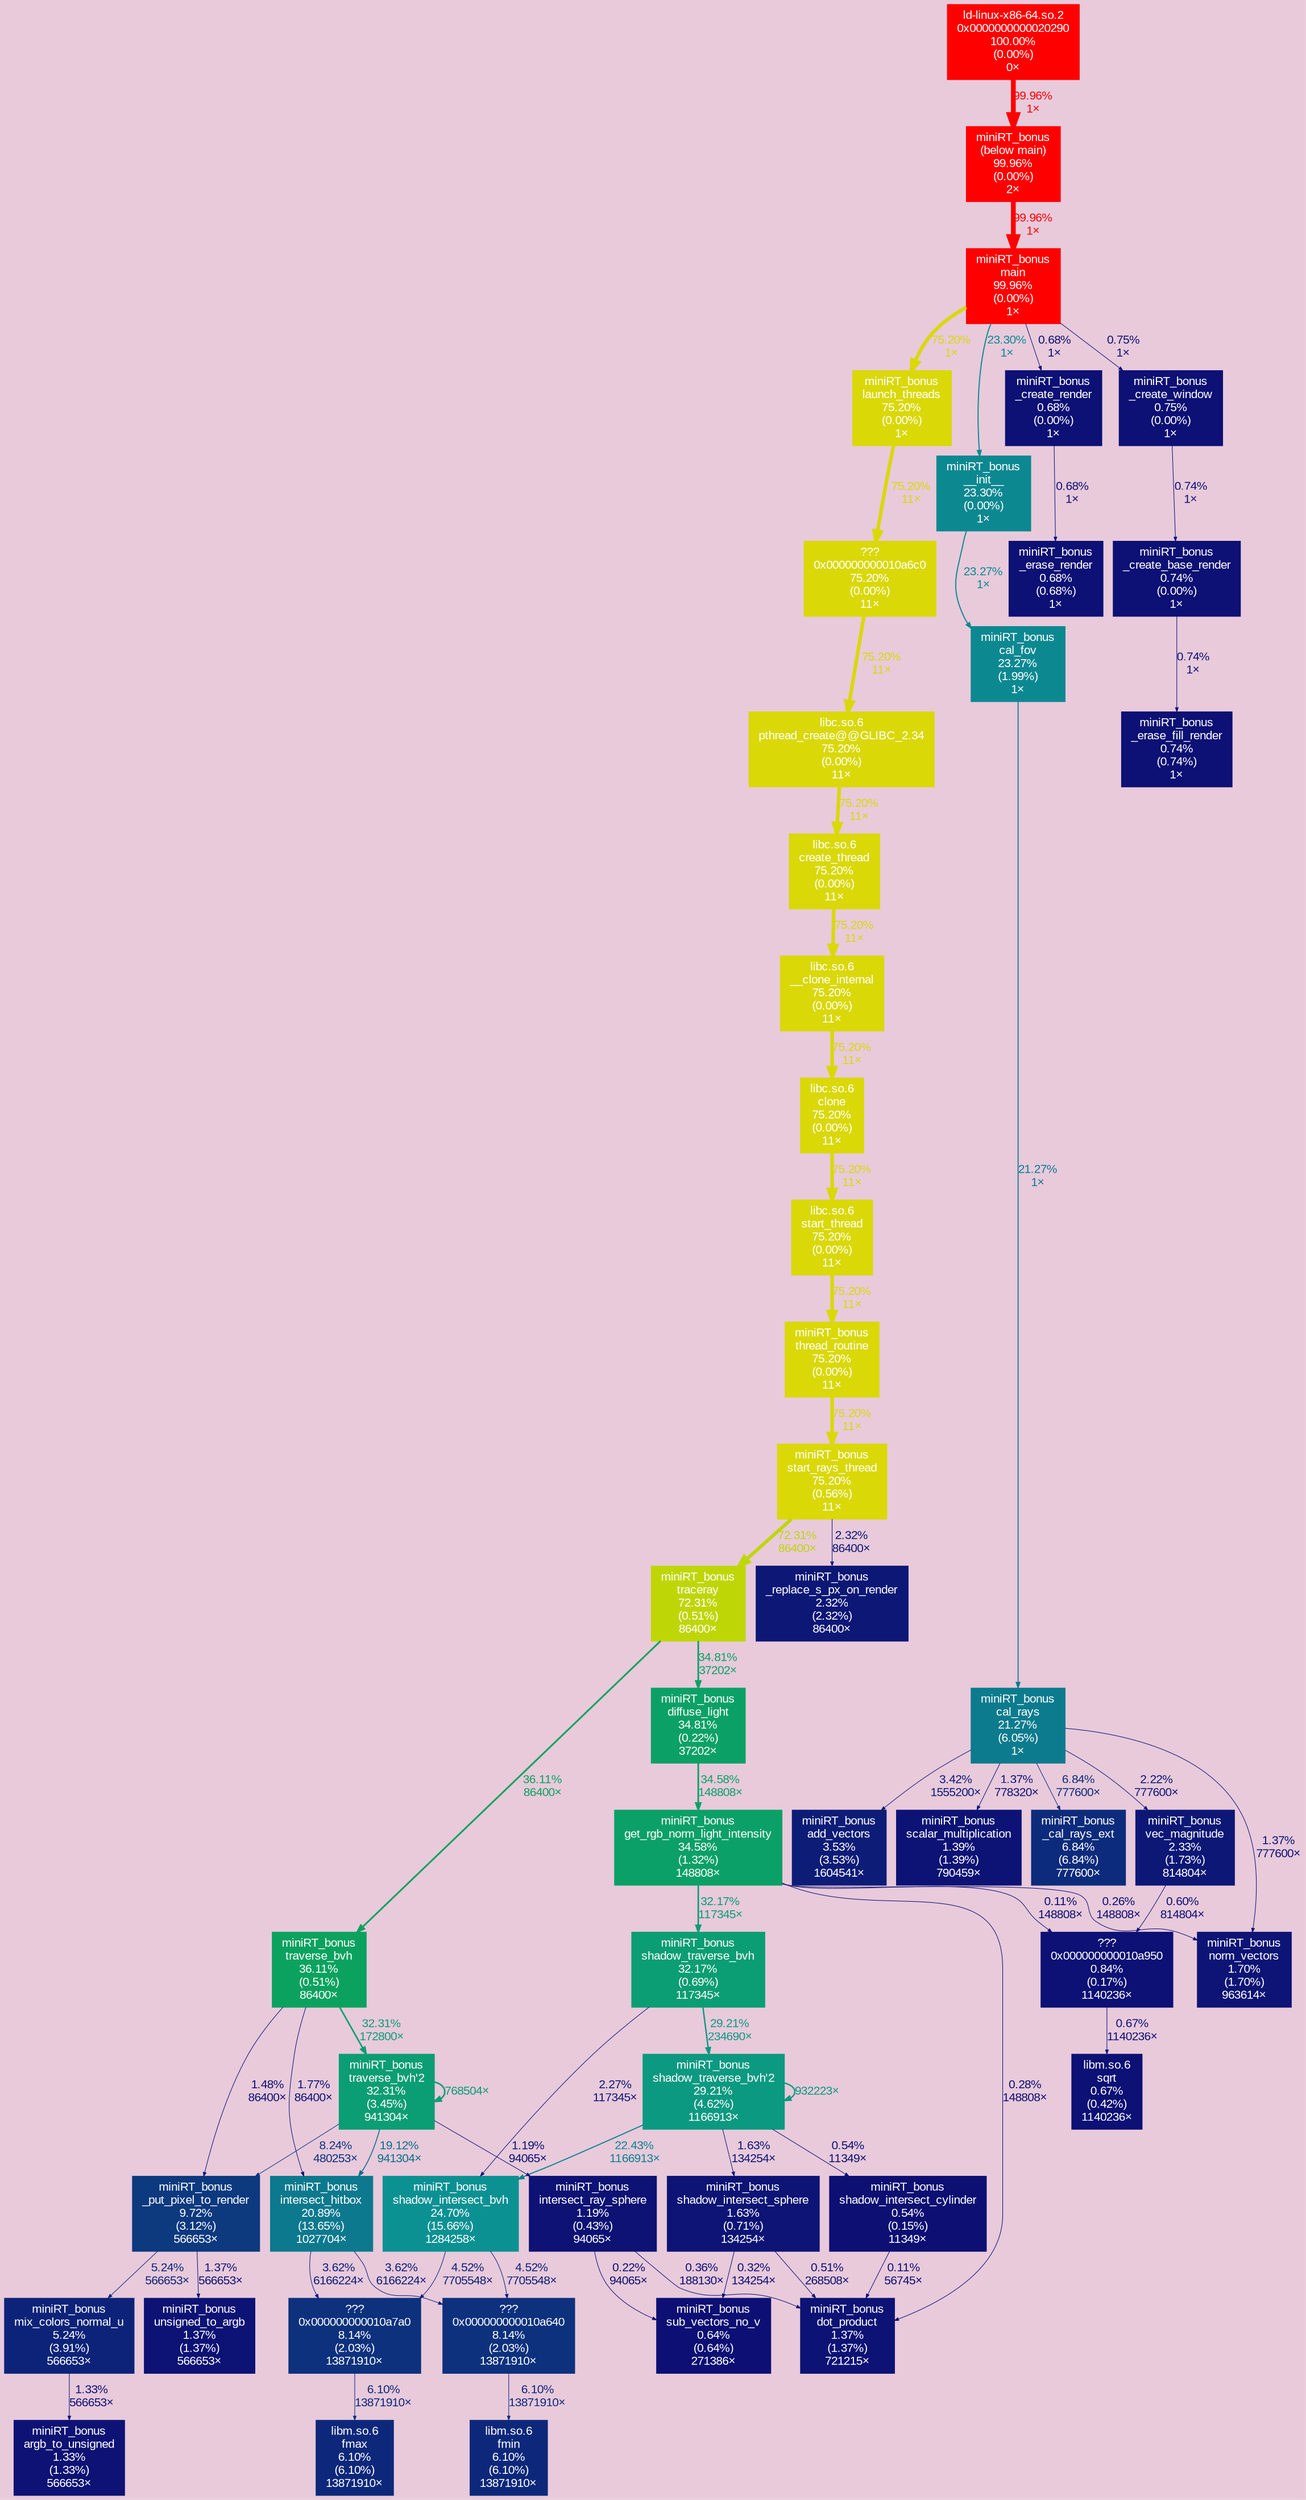 digraph {
	tooltip=" "
	bgcolor="#E8CADB"
	graph [fontname=Arial, nodesep=0.125, ranksep=0.25];
	node [fontcolor=white, fontname=Arial, height=0, shape=box, style=filled, width=0];
	edge [fontname=Arial];
	"(below main)" [color="#ff0000", fontcolor="#ffffff", fontsize="10.00", label="miniRT_bonus\n(below main)\n99.96%\n(0.00%)\n2×"];
	"(below main)" -> main [arrowsize="1.00", color="#ff0000", fontcolor="#ff0000", fontsize="10.00", label="99.96%\n1×", labeldistance="4.00", penwidth="4.00"];
	"0x0000000000020290" [color="#ff0000", fontcolor="#ffffff", fontsize="10.00", label="ld-linux-x86-64.so.2\n0x0000000000020290\n100.00%\n(0.00%)\n0×"];
	"0x0000000000020290" -> "(below main)" [arrowsize="1.00", color="#ff0000", fontcolor="#ff0000", fontsize="10.00", label="99.96%\n1×", labeldistance="4.00", penwidth="4.00"];
	"0x000000000010a640" [color="#0d317d", fontcolor="#ffffff", fontsize="10.00", label="???\n0x000000000010a640\n8.14%\n(2.03%)\n13871910×"];
	"0x000000000010a640" -> fmin [arrowsize="0.35", color="#0d287b", fontcolor="#0d287b", fontsize="10.00", label="6.10%\n13871910×", labeldistance="0.50", penwidth="0.50"];
	"0x000000000010a6c0" [color="#dad806", fontcolor="#ffffff", fontsize="10.00", label="???\n0x000000000010a6c0\n75.20%\n(0.00%)\n11×"];
	"0x000000000010a6c0" -> "pthread_create@@GLIBC_2.34" [arrowsize="0.87", color="#dad806", fontcolor="#dad806", fontsize="10.00", label="75.20%\n11×", labeldistance="3.01", penwidth="3.01"];
	"0x000000000010a7a0" [color="#0d317d", fontcolor="#ffffff", fontsize="10.00", label="???\n0x000000000010a7a0\n8.14%\n(2.03%)\n13871910×"];
	"0x000000000010a7a0" -> fmax [arrowsize="0.35", color="#0d287b", fontcolor="#0d287b", fontsize="10.00", label="6.10%\n13871910×", labeldistance="0.50", penwidth="0.50"];
	"0x000000000010a950" [color="#0d1074", fontcolor="#ffffff", fontsize="10.00", label="???\n0x000000000010a950\n0.84%\n(0.17%)\n1140236×"];
	"0x000000000010a950" -> sqrt [arrowsize="0.35", color="#0d1074", fontcolor="#0d1074", fontsize="10.00", label="0.67%\n1140236×", labeldistance="0.50", penwidth="0.50"];
	"__clone_internal" [color="#dad806", fontcolor="#ffffff", fontsize="10.00", label="libc.so.6\n__clone_internal\n75.20%\n(0.00%)\n11×"];
	"__clone_internal" -> clone [arrowsize="0.87", color="#dad806", fontcolor="#dad806", fontsize="10.00", label="75.20%\n11×", labeldistance="3.01", penwidth="3.01"];
	"__init__" [color="#0c8891", fontcolor="#ffffff", fontsize="10.00", label="miniRT_bonus\n__init__\n23.30%\n(0.00%)\n1×"];
	"__init__" -> "cal_fov" [arrowsize="0.48", color="#0c8891", fontcolor="#0c8891", fontsize="10.00", label="23.27%\n1×", labeldistance="0.93", penwidth="0.93"];
	"_cal_rays_ext" [color="#0d2b7c", fontcolor="#ffffff", fontsize="10.00", label="miniRT_bonus\n_cal_rays_ext\n6.84%\n(6.84%)\n777600×"];
	"_create_base_render" [color="#0d1074", fontcolor="#ffffff", fontsize="10.00", label="miniRT_bonus\n_create_base_render\n0.74%\n(0.00%)\n1×"];
	"_create_base_render" -> "_erase_fill_render" [arrowsize="0.35", color="#0d1074", fontcolor="#0d1074", fontsize="10.00", label="0.74%\n1×", labeldistance="0.50", penwidth="0.50"];
	"_create_render" [color="#0d1074", fontcolor="#ffffff", fontsize="10.00", label="miniRT_bonus\n_create_render\n0.68%\n(0.00%)\n1×"];
	"_create_render" -> "_erase_render" [arrowsize="0.35", color="#0d1074", fontcolor="#0d1074", fontsize="10.00", label="0.68%\n1×", labeldistance="0.50", penwidth="0.50"];
	"_create_window" [color="#0d1074", fontcolor="#ffffff", fontsize="10.00", label="miniRT_bonus\n_create_window\n0.75%\n(0.00%)\n1×"];
	"_create_window" -> "_create_base_render" [arrowsize="0.35", color="#0d1074", fontcolor="#0d1074", fontsize="10.00", label="0.74%\n1×", labeldistance="0.50", penwidth="0.50"];
	"_erase_fill_render" [color="#0d1074", fontcolor="#ffffff", fontsize="10.00", label="miniRT_bonus\n_erase_fill_render\n0.74%\n(0.74%)\n1×"];
	"_erase_render" [color="#0d1074", fontcolor="#ffffff", fontsize="10.00", label="miniRT_bonus\n_erase_render\n0.68%\n(0.68%)\n1×"];
	"_put_pixel_to_render" [color="#0d397f", fontcolor="#ffffff", fontsize="10.00", label="miniRT_bonus\n_put_pixel_to_render\n9.72%\n(3.12%)\n566653×"];
	"_put_pixel_to_render" -> "mix_colors_normal_u" [arrowsize="0.35", color="#0d2379", fontcolor="#0d2379", fontsize="10.00", label="5.24%\n566653×", labeldistance="0.50", penwidth="0.50"];
	"_put_pixel_to_render" -> "unsigned_to_argb" [arrowsize="0.35", color="#0d1275", fontcolor="#0d1275", fontsize="10.00", label="1.37%\n566653×", labeldistance="0.50", penwidth="0.50"];
	"_replace_s_px_on_render" [color="#0d1776", fontcolor="#ffffff", fontsize="10.00", label="miniRT_bonus\n_replace_s_px_on_render\n2.32%\n(2.32%)\n86400×"];
	"add_vectors" [color="#0d1c77", fontcolor="#ffffff", fontsize="10.00", label="miniRT_bonus\nadd_vectors\n3.53%\n(3.53%)\n1604541×"];
	"argb_to_unsigned" [color="#0d1274", fontcolor="#ffffff", fontsize="10.00", label="miniRT_bonus\nargb_to_unsigned\n1.33%\n(1.33%)\n566653×"];
	"cal_fov" [color="#0c8891", fontcolor="#ffffff", fontsize="10.00", label="miniRT_bonus\ncal_fov\n23.27%\n(1.99%)\n1×"];
	"cal_fov" -> "cal_rays" [arrowsize="0.46", color="#0c7b8e", fontcolor="#0c7b8e", fontsize="10.00", label="21.27%\n1×", labeldistance="0.85", penwidth="0.85"];
	"cal_rays" [color="#0c7b8e", fontcolor="#ffffff", fontsize="10.00", label="miniRT_bonus\ncal_rays\n21.27%\n(6.05%)\n1×"];
	"cal_rays" -> "_cal_rays_ext" [arrowsize="0.35", color="#0d2b7c", fontcolor="#0d2b7c", fontsize="10.00", label="6.84%\n777600×", labeldistance="0.50", penwidth="0.50"];
	"cal_rays" -> "add_vectors" [arrowsize="0.35", color="#0d1b77", fontcolor="#0d1b77", fontsize="10.00", label="3.42%\n1555200×", labeldistance="0.50", penwidth="0.50"];
	"cal_rays" -> "norm_vectors" [arrowsize="0.35", color="#0d1274", fontcolor="#0d1274", fontsize="10.00", label="1.37%\n777600×", labeldistance="0.50", penwidth="0.50"];
	"cal_rays" -> "scalar_multiplication" [arrowsize="0.35", color="#0d1274", fontcolor="#0d1274", fontsize="10.00", label="1.37%\n778320×", labeldistance="0.50", penwidth="0.50"];
	"cal_rays" -> "vec_magnitude" [arrowsize="0.35", color="#0d1676", fontcolor="#0d1676", fontsize="10.00", label="2.22%\n777600×", labeldistance="0.50", penwidth="0.50"];
	clone [color="#dad806", fontcolor="#ffffff", fontsize="10.00", label="libc.so.6\nclone\n75.20%\n(0.00%)\n11×"];
	clone -> "start_thread" [arrowsize="0.87", color="#dad806", fontcolor="#dad806", fontsize="10.00", label="75.20%\n11×", labeldistance="3.01", penwidth="3.01"];
	"create_thread" [color="#dad806", fontcolor="#ffffff", fontsize="10.00", label="libc.so.6\ncreate_thread\n75.20%\n(0.00%)\n11×"];
	"create_thread" -> "__clone_internal" [arrowsize="0.87", color="#dad806", fontcolor="#dad806", fontsize="10.00", label="75.20%\n11×", labeldistance="3.01", penwidth="3.01"];
	"diffuse_light" [color="#0ba166", fontcolor="#ffffff", fontsize="10.00", label="miniRT_bonus\ndiffuse_light\n34.81%\n(0.22%)\n37202×"];
	"diffuse_light" -> "get_rgb_norm_light_intensity" [arrowsize="0.59", color="#0ba067", fontcolor="#0ba067", fontsize="10.00", label="34.58%\n148808×", labeldistance="1.38", penwidth="1.38"];
	"dot_product" [color="#0d1275", fontcolor="#ffffff", fontsize="10.00", label="miniRT_bonus\ndot_product\n1.37%\n(1.37%)\n721215×"];
	fmax [color="#0d287b", fontcolor="#ffffff", fontsize="10.00", label="libm.so.6\nfmax\n6.10%\n(6.10%)\n13871910×"];
	fmin [color="#0d287b", fontcolor="#ffffff", fontsize="10.00", label="libm.so.6\nfmin\n6.10%\n(6.10%)\n13871910×"];
	"get_rgb_norm_light_intensity" [color="#0ba067", fontcolor="#ffffff", fontsize="10.00", label="miniRT_bonus\nget_rgb_norm_light_intensity\n34.58%\n(1.32%)\n148808×"];
	"get_rgb_norm_light_intensity" -> "0x000000000010a950" [arrowsize="0.35", color="#0d0d73", fontcolor="#0d0d73", fontsize="10.00", label="0.11%\n148808×", labeldistance="0.50", penwidth="0.50"];
	"get_rgb_norm_light_intensity" -> "dot_product" [arrowsize="0.35", color="#0d0e73", fontcolor="#0d0e73", fontsize="10.00", label="0.28%\n148808×", labeldistance="0.50", penwidth="0.50"];
	"get_rgb_norm_light_intensity" -> "norm_vectors" [arrowsize="0.35", color="#0d0e73", fontcolor="#0d0e73", fontsize="10.00", label="0.26%\n148808×", labeldistance="0.50", penwidth="0.50"];
	"get_rgb_norm_light_intensity" -> "shadow_traverse_bvh" [arrowsize="0.57", color="#0b9d73", fontcolor="#0b9d73", fontsize="10.00", label="32.17%\n117345×", labeldistance="1.29", penwidth="1.29"];
	"intersect_hitbox" [color="#0c798e", fontcolor="#ffffff", fontsize="10.00", label="miniRT_bonus\nintersect_hitbox\n20.89%\n(13.65%)\n1027704×"];
	"intersect_hitbox" -> "0x000000000010a640" [arrowsize="0.35", color="#0d1c77", fontcolor="#0d1c77", fontsize="10.00", label="3.62%\n6166224×", labeldistance="0.50", penwidth="0.50"];
	"intersect_hitbox" -> "0x000000000010a7a0" [arrowsize="0.35", color="#0d1c77", fontcolor="#0d1c77", fontsize="10.00", label="3.62%\n6166224×", labeldistance="0.50", penwidth="0.50"];
	"intersect_ray_sphere" [color="#0d1274", fontcolor="#ffffff", fontsize="10.00", label="miniRT_bonus\nintersect_ray_sphere\n1.19%\n(0.43%)\n94065×"];
	"intersect_ray_sphere" -> "dot_product" [arrowsize="0.35", color="#0d0e73", fontcolor="#0d0e73", fontsize="10.00", label="0.36%\n188130×", labeldistance="0.50", penwidth="0.50"];
	"intersect_ray_sphere" -> "sub_vectors_no_v" [arrowsize="0.35", color="#0d0e73", fontcolor="#0d0e73", fontsize="10.00", label="0.22%\n94065×", labeldistance="0.50", penwidth="0.50"];
	"launch_threads" [color="#dad806", fontcolor="#ffffff", fontsize="10.00", label="miniRT_bonus\nlaunch_threads\n75.20%\n(0.00%)\n1×"];
	"launch_threads" -> "0x000000000010a6c0" [arrowsize="0.87", color="#dad806", fontcolor="#dad806", fontsize="10.00", label="75.20%\n11×", labeldistance="3.01", penwidth="3.01"];
	main [color="#ff0000", fontcolor="#ffffff", fontsize="10.00", label="miniRT_bonus\nmain\n99.96%\n(0.00%)\n1×"];
	main -> "__init__" [arrowsize="0.48", color="#0c8891", fontcolor="#0c8891", fontsize="10.00", label="23.30%\n1×", labeldistance="0.93", penwidth="0.93"];
	main -> "_create_render" [arrowsize="0.35", color="#0d1074", fontcolor="#0d1074", fontsize="10.00", label="0.68%\n1×", labeldistance="0.50", penwidth="0.50"];
	main -> "_create_window" [arrowsize="0.35", color="#0d1074", fontcolor="#0d1074", fontsize="10.00", label="0.75%\n1×", labeldistance="0.50", penwidth="0.50"];
	main -> "launch_threads" [arrowsize="0.87", color="#dad806", fontcolor="#dad806", fontsize="10.00", label="75.20%\n1×", labeldistance="3.01", penwidth="3.01"];
	"mix_colors_normal_u" [color="#0d2379", fontcolor="#ffffff", fontsize="10.00", label="miniRT_bonus\nmix_colors_normal_u\n5.24%\n(3.91%)\n566653×"];
	"mix_colors_normal_u" -> "argb_to_unsigned" [arrowsize="0.35", color="#0d1274", fontcolor="#0d1274", fontsize="10.00", label="1.33%\n566653×", labeldistance="0.50", penwidth="0.50"];
	"norm_vectors" [color="#0d1475", fontcolor="#ffffff", fontsize="10.00", label="miniRT_bonus\nnorm_vectors\n1.70%\n(1.70%)\n963614×"];
	"pthread_create@@GLIBC_2.34" [color="#dad806", fontcolor="#ffffff", fontsize="10.00", label="libc.so.6\npthread_create@@GLIBC_2.34\n75.20%\n(0.00%)\n11×"];
	"pthread_create@@GLIBC_2.34" -> "create_thread" [arrowsize="0.87", color="#dad806", fontcolor="#dad806", fontsize="10.00", label="75.20%\n11×", labeldistance="3.01", penwidth="3.01"];
	"scalar_multiplication" [color="#0d1375", fontcolor="#ffffff", fontsize="10.00", label="miniRT_bonus\nscalar_multiplication\n1.39%\n(1.39%)\n790459×"];
	"shadow_intersect_bvh" [color="#0c9193", fontcolor="#ffffff", fontsize="10.00", label="miniRT_bonus\nshadow_intersect_bvh\n24.70%\n(15.66%)\n1284258×"];
	"shadow_intersect_bvh" -> "0x000000000010a640" [arrowsize="0.35", color="#0d2079", fontcolor="#0d2079", fontsize="10.00", label="4.52%\n7705548×", labeldistance="0.50", penwidth="0.50"];
	"shadow_intersect_bvh" -> "0x000000000010a7a0" [arrowsize="0.35", color="#0d2079", fontcolor="#0d2079", fontsize="10.00", label="4.52%\n7705548×", labeldistance="0.50", penwidth="0.50"];
	"shadow_intersect_cylinder" [color="#0d0f73", fontcolor="#ffffff", fontsize="10.00", label="miniRT_bonus\nshadow_intersect_cylinder\n0.54%\n(0.15%)\n11349×"];
	"shadow_intersect_cylinder" -> "dot_product" [arrowsize="0.35", color="#0d0d73", fontcolor="#0d0d73", fontsize="10.00", label="0.11%\n56745×", labeldistance="0.50", penwidth="0.50"];
	"shadow_intersect_sphere" [color="#0d1475", fontcolor="#ffffff", fontsize="10.00", label="miniRT_bonus\nshadow_intersect_sphere\n1.63%\n(0.71%)\n134254×"];
	"shadow_intersect_sphere" -> "dot_product" [arrowsize="0.35", color="#0d0f73", fontcolor="#0d0f73", fontsize="10.00", label="0.51%\n268508×", labeldistance="0.50", penwidth="0.50"];
	"shadow_intersect_sphere" -> "sub_vectors_no_v" [arrowsize="0.35", color="#0d0e73", fontcolor="#0d0e73", fontsize="10.00", label="0.32%\n134254×", labeldistance="0.50", penwidth="0.50"];
	"shadow_traverse_bvh" [color="#0b9d73", fontcolor="#ffffff", fontsize="10.00", label="miniRT_bonus\nshadow_traverse_bvh\n32.17%\n(0.69%)\n117345×"];
	"shadow_traverse_bvh" -> "shadow_intersect_bvh" [arrowsize="0.35", color="#0d1676", fontcolor="#0d1676", fontsize="10.00", label="2.27%\n117345×", labeldistance="0.50", penwidth="0.50"];
	"shadow_traverse_bvh" -> "shadow_traverse_bvh'2" [arrowsize="0.54", color="#0c9981", fontcolor="#0c9981", fontsize="10.00", label="29.21%\n234690×", labeldistance="1.17", penwidth="1.17"];
	"shadow_traverse_bvh'2" [color="#0c9981", fontcolor="#ffffff", fontsize="10.00", label="miniRT_bonus\nshadow_traverse_bvh'2\n29.21%\n(4.62%)\n1166913×"];
	"shadow_traverse_bvh'2" -> "shadow_intersect_bvh" [arrowsize="0.47", color="#0c8290", fontcolor="#0c8290", fontsize="10.00", label="22.43%\n1166913×", labeldistance="0.90", penwidth="0.90"];
	"shadow_traverse_bvh'2" -> "shadow_intersect_cylinder" [arrowsize="0.35", color="#0d0f73", fontcolor="#0d0f73", fontsize="10.00", label="0.54%\n11349×", labeldistance="0.50", penwidth="0.50"];
	"shadow_traverse_bvh'2" -> "shadow_intersect_sphere" [arrowsize="0.35", color="#0d1475", fontcolor="#0d1475", fontsize="10.00", label="1.63%\n134254×", labeldistance="0.50", penwidth="0.50"];
	"shadow_traverse_bvh'2" -> "shadow_traverse_bvh'2" [arrowsize="0.54", color="#0c9981", fontcolor="#0c9981", fontsize="10.00", label="932223×", labeldistance="1.17", penwidth="1.17"];
	sqrt [color="#0d1074", fontcolor="#ffffff", fontsize="10.00", label="libm.so.6\nsqrt\n0.67%\n(0.42%)\n1140236×"];
	"start_rays_thread" [color="#dad806", fontcolor="#ffffff", fontsize="10.00", label="miniRT_bonus\nstart_rays_thread\n75.20%\n(0.56%)\n11×"];
	"start_rays_thread" -> "_replace_s_px_on_render" [arrowsize="0.35", color="#0d1776", fontcolor="#0d1776", fontsize="10.00", label="2.32%\n86400×", labeldistance="0.50", penwidth="0.50"];
	"start_rays_thread" -> traceray [arrowsize="0.85", color="#bfd606", fontcolor="#bfd606", fontsize="10.00", label="72.31%\n86400×", labeldistance="2.89", penwidth="2.89"];
	"start_thread" [color="#dad806", fontcolor="#ffffff", fontsize="10.00", label="libc.so.6\nstart_thread\n75.20%\n(0.00%)\n11×"];
	"start_thread" -> "thread_routine" [arrowsize="0.87", color="#dad806", fontcolor="#dad806", fontsize="10.00", label="75.20%\n11×", labeldistance="3.01", penwidth="3.01"];
	"sub_vectors_no_v" [color="#0d0f74", fontcolor="#ffffff", fontsize="10.00", label="miniRT_bonus\nsub_vectors_no_v\n0.64%\n(0.64%)\n271386×"];
	"thread_routine" [color="#dad806", fontcolor="#ffffff", fontsize="10.00", label="miniRT_bonus\nthread_routine\n75.20%\n(0.00%)\n11×"];
	"thread_routine" -> "start_rays_thread" [arrowsize="0.87", color="#dad806", fontcolor="#dad806", fontsize="10.00", label="75.20%\n11×", labeldistance="3.01", penwidth="3.01"];
	traceray [color="#bfd606", fontcolor="#ffffff", fontsize="10.00", label="miniRT_bonus\ntraceray\n72.31%\n(0.51%)\n86400×"];
	traceray -> "diffuse_light" [arrowsize="0.59", color="#0ba166", fontcolor="#0ba166", fontsize="10.00", label="34.81%\n37202×", labeldistance="1.39", penwidth="1.39"];
	traceray -> "traverse_bvh" [arrowsize="0.60", color="#0ba25f", fontcolor="#0ba25f", fontsize="10.00", label="36.11%\n86400×", labeldistance="1.44", penwidth="1.44"];
	"traverse_bvh" [color="#0ba25f", fontcolor="#ffffff", fontsize="10.00", label="miniRT_bonus\ntraverse_bvh\n36.11%\n(0.51%)\n86400×"];
	"traverse_bvh" -> "_put_pixel_to_render" [arrowsize="0.35", color="#0d1375", fontcolor="#0d1375", fontsize="10.00", label="1.48%\n86400×", labeldistance="0.50", penwidth="0.50"];
	"traverse_bvh" -> "intersect_hitbox" [arrowsize="0.35", color="#0d1475", fontcolor="#0d1475", fontsize="10.00", label="1.77%\n86400×", labeldistance="0.50", penwidth="0.50"];
	"traverse_bvh" -> "traverse_bvh'2" [arrowsize="0.57", color="#0b9d73", fontcolor="#0b9d73", fontsize="10.00", label="32.31%\n172800×", labeldistance="1.29", penwidth="1.29"];
	"traverse_bvh'2" [color="#0b9d73", fontcolor="#ffffff", fontsize="10.00", label="miniRT_bonus\ntraverse_bvh'2\n32.31%\n(3.45%)\n941304×"];
	"traverse_bvh'2" -> "_put_pixel_to_render" [arrowsize="0.35", color="#0d327d", fontcolor="#0d327d", fontsize="10.00", label="8.24%\n480253×", labeldistance="0.50", penwidth="0.50"];
	"traverse_bvh'2" -> "intersect_hitbox" [arrowsize="0.44", color="#0c6e8c", fontcolor="#0c6e8c", fontsize="10.00", label="19.12%\n941304×", labeldistance="0.76", penwidth="0.76"];
	"traverse_bvh'2" -> "intersect_ray_sphere" [arrowsize="0.35", color="#0d1274", fontcolor="#0d1274", fontsize="10.00", label="1.19%\n94065×", labeldistance="0.50", penwidth="0.50"];
	"traverse_bvh'2" -> "traverse_bvh'2" [arrowsize="0.57", color="#0b9d73", fontcolor="#0b9d73", fontsize="10.00", label="768504×", labeldistance="1.29", penwidth="1.29"];
	"unsigned_to_argb" [color="#0d1275", fontcolor="#ffffff", fontsize="10.00", label="miniRT_bonus\nunsigned_to_argb\n1.37%\n(1.37%)\n566653×"];
	"vec_magnitude" [color="#0d1776", fontcolor="#ffffff", fontsize="10.00", label="miniRT_bonus\nvec_magnitude\n2.33%\n(1.73%)\n814804×"];
	"vec_magnitude" -> "0x000000000010a950" [arrowsize="0.35", color="#0d0f74", fontcolor="#0d0f74", fontsize="10.00", label="0.60%\n814804×", labeldistance="0.50", penwidth="0.50"];
}
